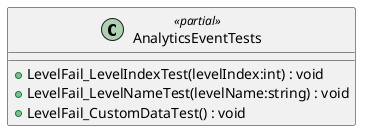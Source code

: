 @startuml
class AnalyticsEventTests <<partial>> {
    + LevelFail_LevelIndexTest(levelIndex:int) : void
    + LevelFail_LevelNameTest(levelName:string) : void
    + LevelFail_CustomDataTest() : void
}
@enduml

